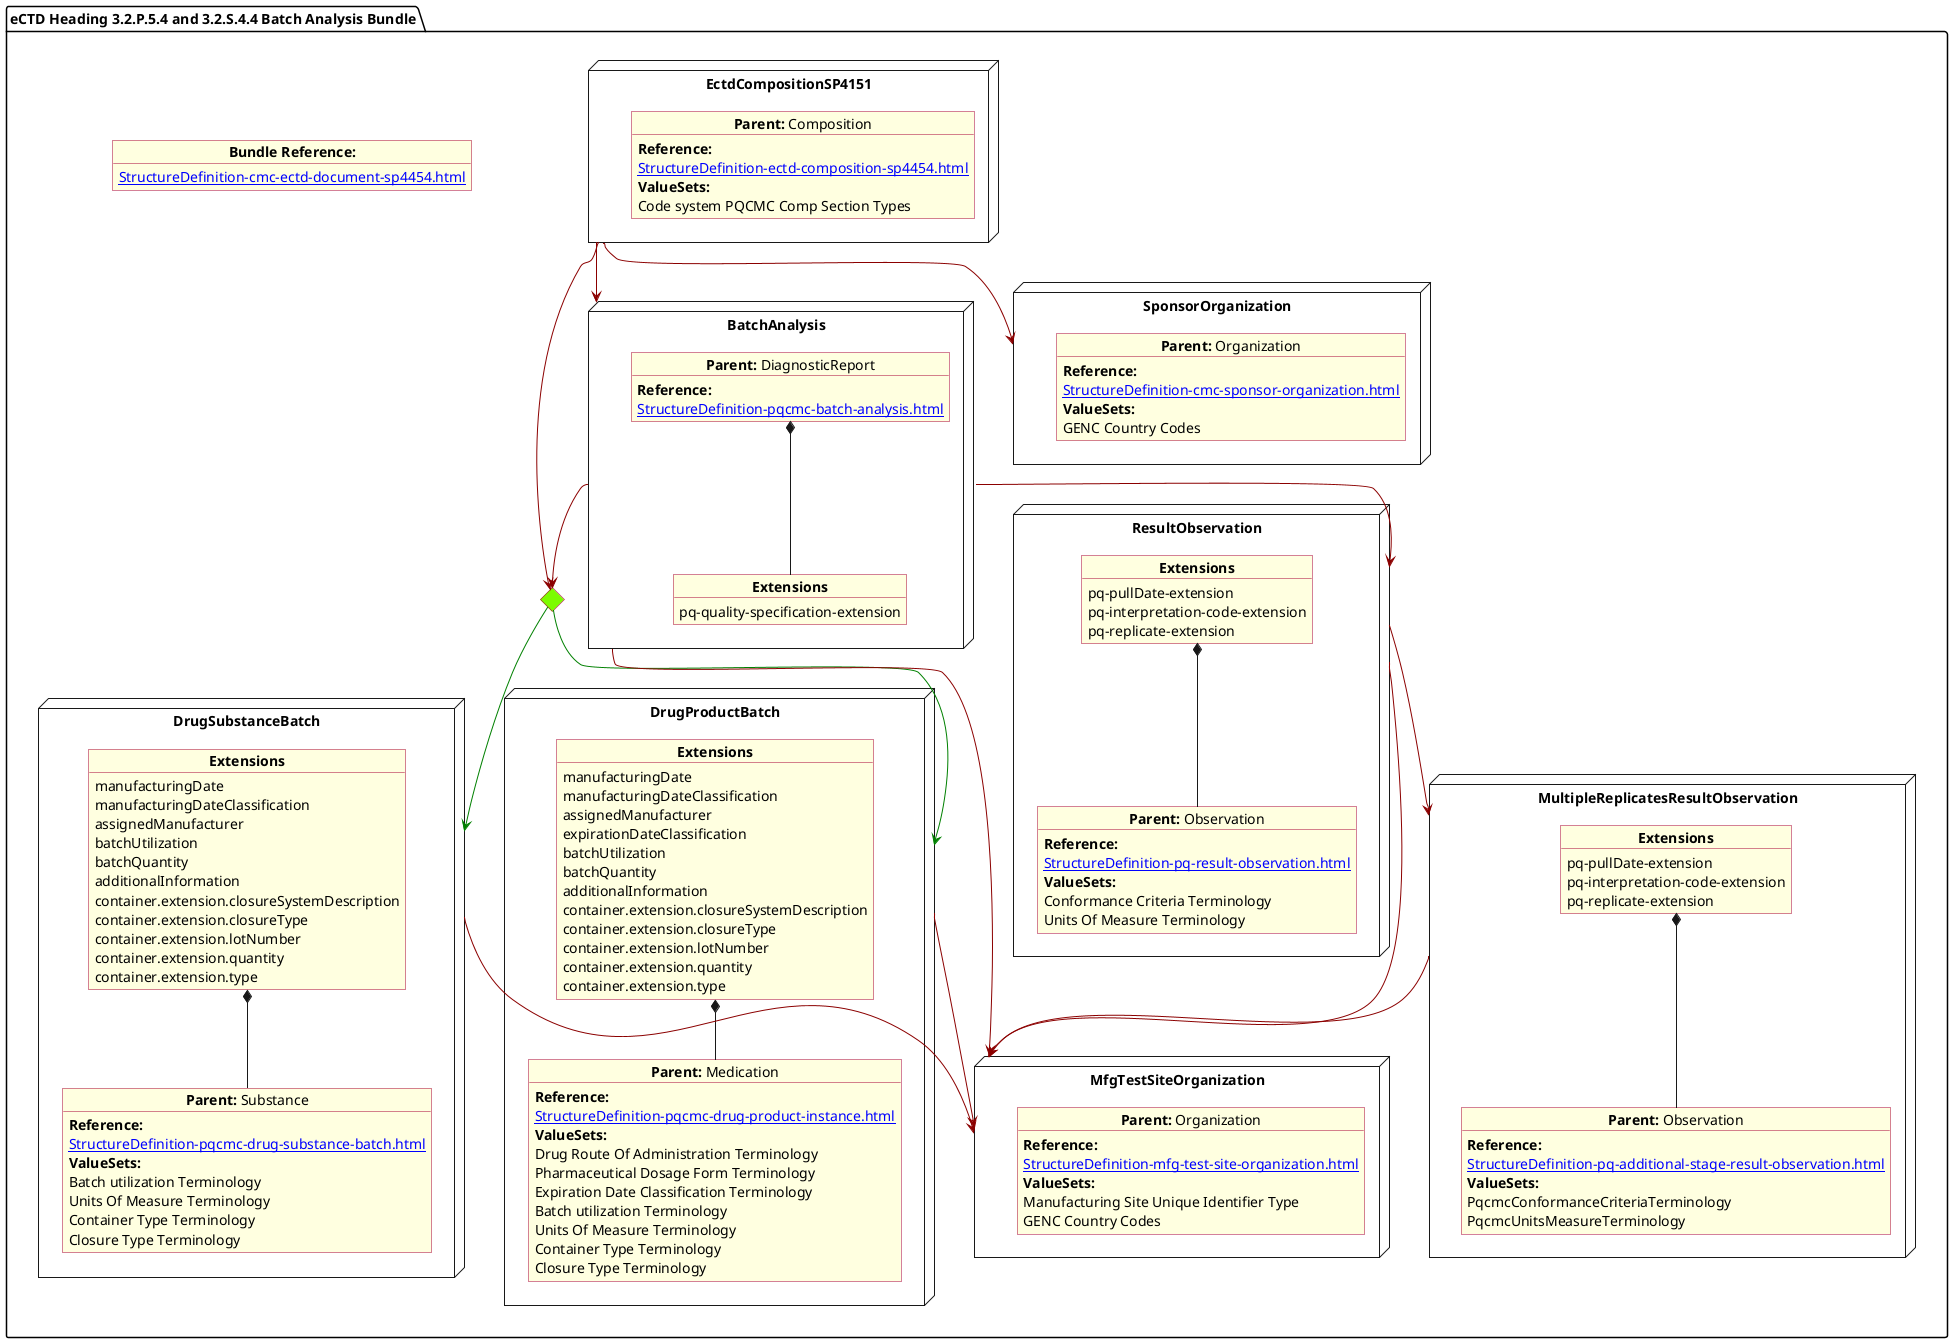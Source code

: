 @startuml BatchAnalysis
allowmixing
'Mixed model of use case and object
skinparam svgDimensionStyle true
skinparam ObjectBackgroundColor LightYellow
skinparam ObjectBorderColor #A80036
skinparam activityDiamondBorderColor #A80036
skinparam activityDiamondBackgroundColor lawnGreen
skinparam ClassBorderThickness 4

package "eCTD Heading 3.2.P.5.4 and 3.2.S.4.4 Batch Analysis Bundle" as NODES {
 
   object "**Bundle Reference:**" as objbun {
              [[StructureDefinition-cmc-ectd-document-sp4454.html]]
    }       


node "DrugProductBatch" as NN { 
      object "**Parent:** Medication" as obj3 {
        **Reference:**
      [[StructureDefinition-pqcmc-drug-product-instance.html]]
        **ValueSets:**
        Drug Route Of Administration Terminology
        Pharmaceutical Dosage Form Terminology
        Expiration Date Classification Terminology
        Batch utilization Terminology
        Units Of Measure Terminology 
        Container Type Terminology
        Closure Type Terminology        
      }

      object "**Extensions**" as objExsBatch  {
                manufacturingDate
                manufacturingDateClassification
                assignedManufacturer
                expirationDateClassification
                batchUtilization
                batchQuantity
                additionalInformation
                container.extension.closureSystemDescription
                container.extension.closureType
                container.extension.lotNumber
                container.extension.quantity
                container.extension.type 
}
objExsBatch *-- obj3 
}
  node "BatchAnalysis" as N2 { 
      object "**Parent:** DiagnosticReport" as obj2 {
        **Reference:**
      [[StructureDefinition-pqcmc-batch-analysis.html]]
    }
        object "**Extensions**" as objQSEx {
        pq-quality-specification-extension
    }
    obj2 *-- objQSEx 
}

node "MfgTestSiteOrganization" as NMFG { 
      object "**Parent:** Organization" as objDP {
       **Reference:**
      [[StructureDefinition-mfg-test-site-organization.html]]
         **ValueSets:**
        Manufacturing Site Unique Identifier Type
	    GENC Country Codes
    }
}
node "DrugSubstanceBatch" as NNS { 
      object "**Parent:** Substance" as obj4 {
        **Reference:**
      [[StructureDefinition-pqcmc-drug-substance-batch.html]]
                **ValueSets:**
                Batch utilization Terminology
                Units Of Measure Terminology
                Container Type Terminology
                Closure Type Terminology
      }
  object "**Extensions**" as objExs2 {
          manufacturingDate
          manufacturingDateClassification
          assignedManufacturer
          batchUtilization
          batchQuantity
          additionalInformation
          container.extension.closureSystemDescription
          container.extension.closureType
          container.extension.lotNumber
          container.extension.quantity
          container.extension.type
    }

    objExs2 *-- obj4   
}

node "ResultObservation" as NNOBS { 
      object "**Parent:** Observation" as observ3 {
        **Reference:**
      [[StructureDefinition-pq-result-observation.html]]
        **ValueSets:**
        Conformance Criteria Terminology
        Units Of Measure Terminology    
      }
      object "**Extensions**" as objExsObserv  {
            pq-pullDate-extension
            pq-interpretation-code-extension
            pq-replicate-extension
    }
        objExsObserv *-- observ3 
}

node "MultipleReplicatesResultObservation" as NNstage { 
      object "**Parent:** Observation" as observS {
        **Reference:**
      [[StructureDefinition-pq-additional-stage-result-observation.html]]
        **ValueSets:**
 PqcmcConformanceCriteriaTerminology
 PqcmcUnitsMeasureTerminology
      }
      object "**Extensions**" as objExsStageObs  {
            pq-pullDate-extension
            pq-interpretation-code-extension
            pq-replicate-extension
     }  
        objExsStageObs *-- observS
}

node "EctdCompositionSP4151" as N1 { 
      object "**Parent:** Composition" as obj1 {
        **Reference:**
      [[StructureDefinition-ectd-composition-sp4454.html]]
      **ValueSets:**
  Code system PQCMC Comp Section Types
    }
}
node "SponsorOrganization" as NSO { 
      object "**Parent:** Organization" as objAu {
        **Reference:**
      [[StructureDefinition-cmc-sponsor-organization.html]]
        **ValueSets:**
        GENC Country Codes
    }
}
 diamond CH

N1 -[#darkred]-> CH
N1 -[#darkred]-> N2
N1 -[#darkred]-> NSO
CH -[#green]-> NNS
CH -[#green]-> NN
NNS -[#darkred]-> NMFG
NN -[#darkred]-> NMFG
N2 -[#darkred]-> CH
N2 -[#darkred]-> NMFG
N2 -[#darkred]-> NNOBS
NNOBS -[#darkred]-> NMFG
NNOBS -[#darkred]-> NNstage
NNstage -[#darkred]-> NMFG
}
@enduml
